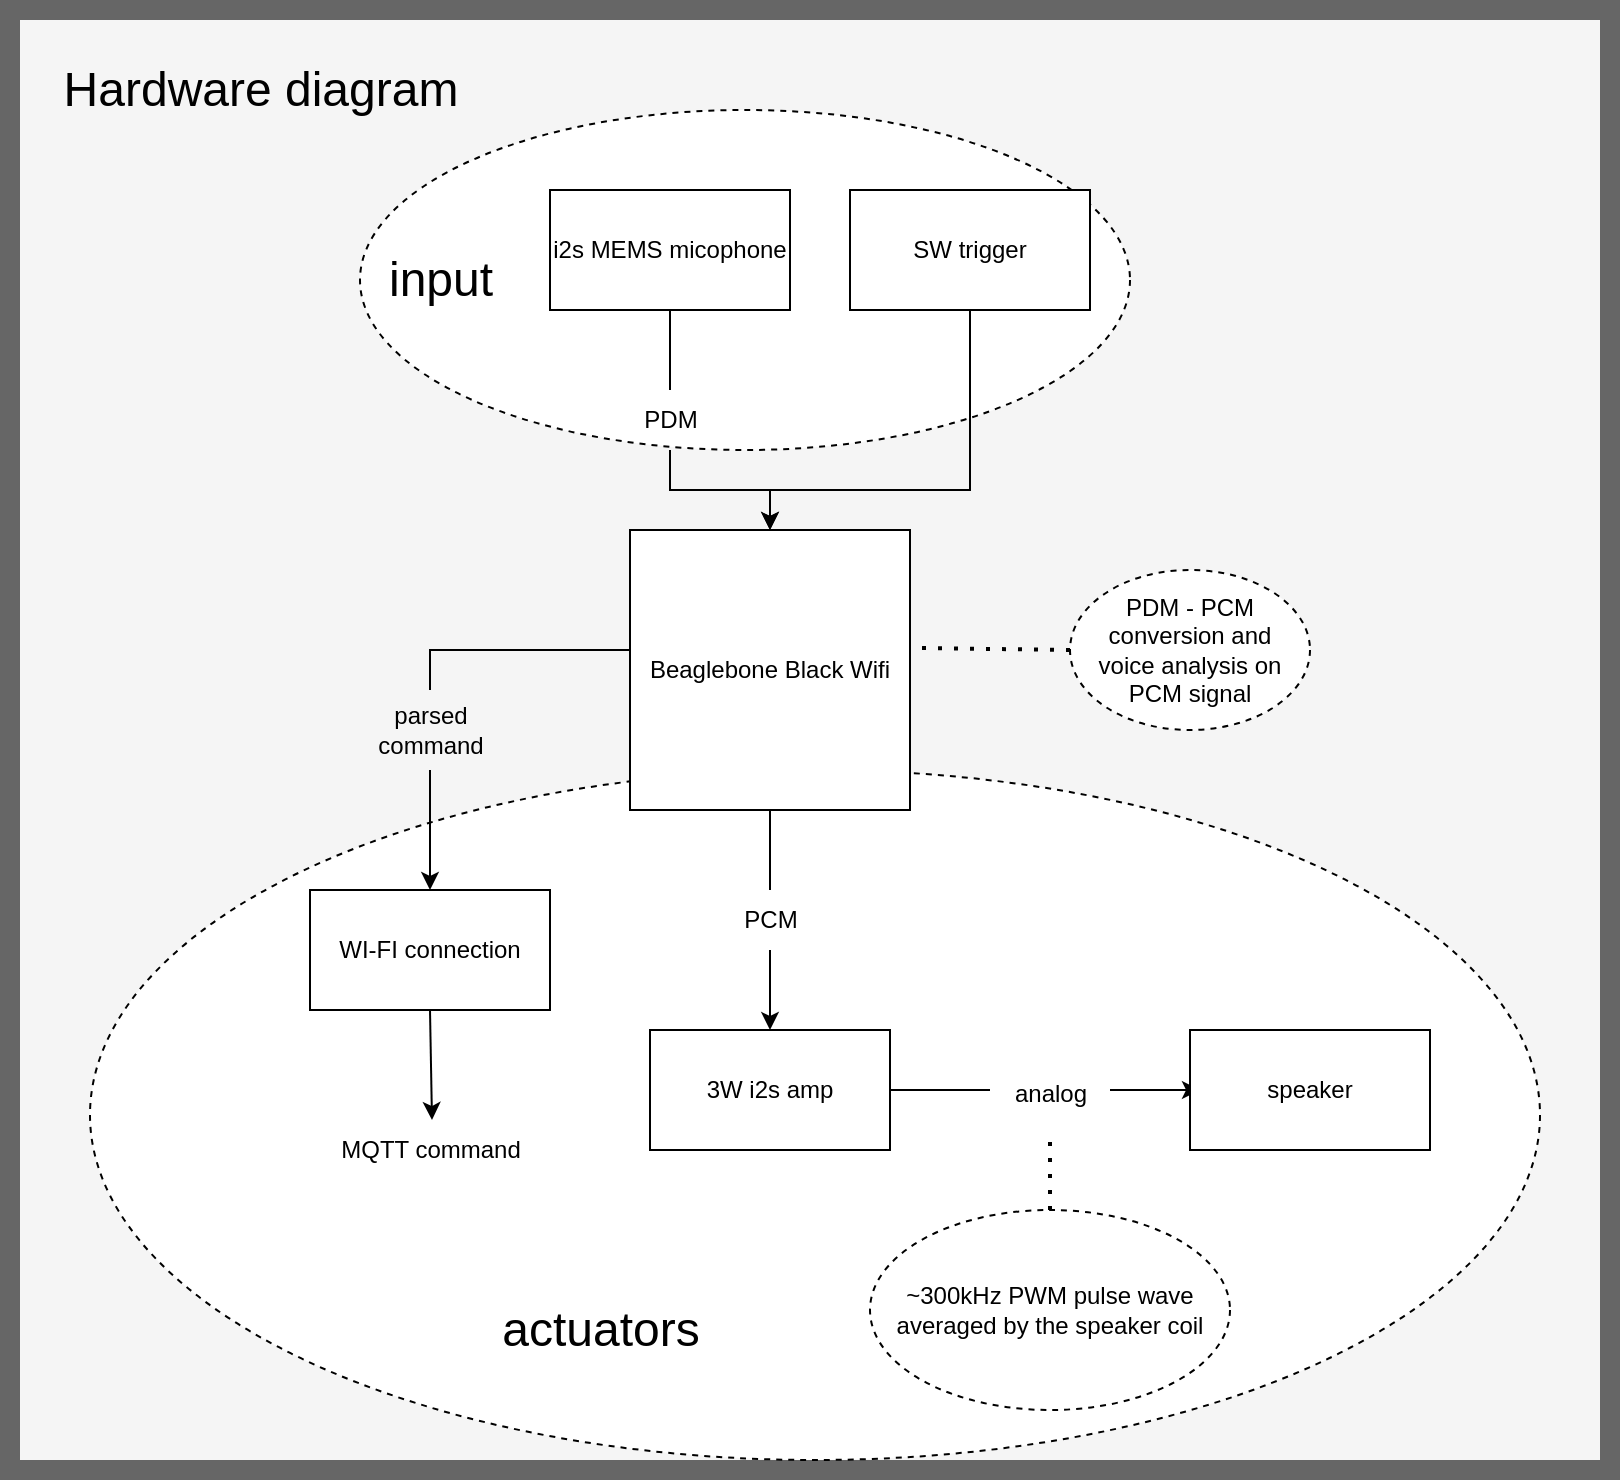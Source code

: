<mxfile version="20.3.6" type="github">
  <diagram id="sM7dTeMf5jetUyKNvWkQ" name="Page-1">
    <mxGraphModel dx="1422" dy="772" grid="1" gridSize="10" guides="1" tooltips="1" connect="1" arrows="1" fold="1" page="1" pageScale="1" pageWidth="850" pageHeight="1100" math="0" shadow="0">
      <root>
        <mxCell id="0" />
        <mxCell id="1" parent="0" />
        <mxCell id="4S98WuqxxE_fRCDPHOUg-58" value="" style="rounded=0;whiteSpace=wrap;html=1;fontSize=12;fillColor=#f5f5f5;fontColor=#333333;strokeColor=#666666;strokeWidth=10;" vertex="1" parent="1">
          <mxGeometry x="40" y="40" width="800" height="730" as="geometry" />
        </mxCell>
        <mxCell id="4S98WuqxxE_fRCDPHOUg-37" value="" style="ellipse;whiteSpace=wrap;html=1;dashed=1;fontSize=16;" vertex="1" parent="1">
          <mxGeometry x="80" y="420" width="725" height="345" as="geometry" />
        </mxCell>
        <mxCell id="4S98WuqxxE_fRCDPHOUg-21" value="" style="ellipse;whiteSpace=wrap;html=1;dashed=1;fontSize=16;" vertex="1" parent="1">
          <mxGeometry x="215" y="90" width="385" height="170" as="geometry" />
        </mxCell>
        <mxCell id="4S98WuqxxE_fRCDPHOUg-1" style="edgeStyle=orthogonalEdgeStyle;rounded=0;orthogonalLoop=1;jettySize=auto;html=1;entryX=0.5;entryY=0;entryDx=0;entryDy=0;startArrow=none;" edge="1" parent="1" source="4S98WuqxxE_fRCDPHOUg-4" target="4S98WuqxxE_fRCDPHOUg-3">
          <mxGeometry relative="1" as="geometry" />
        </mxCell>
        <mxCell id="4S98WuqxxE_fRCDPHOUg-2" value="i2s MEMS micophone" style="rounded=0;whiteSpace=wrap;html=1;" vertex="1" parent="1">
          <mxGeometry x="310" y="130" width="120" height="60" as="geometry" />
        </mxCell>
        <mxCell id="4S98WuqxxE_fRCDPHOUg-48" style="edgeStyle=orthogonalEdgeStyle;rounded=0;orthogonalLoop=1;jettySize=auto;html=1;entryX=0.5;entryY=0;entryDx=0;entryDy=0;fontSize=12;startArrow=none;" edge="1" parent="1" source="4S98WuqxxE_fRCDPHOUg-7" target="4S98WuqxxE_fRCDPHOUg-5">
          <mxGeometry relative="1" as="geometry" />
        </mxCell>
        <mxCell id="4S98WuqxxE_fRCDPHOUg-54" style="edgeStyle=orthogonalEdgeStyle;rounded=0;orthogonalLoop=1;jettySize=auto;html=1;entryX=0.5;entryY=0;entryDx=0;entryDy=0;fontSize=12;endArrow=classic;endFill=1;startArrow=none;" edge="1" parent="1" source="4S98WuqxxE_fRCDPHOUg-45" target="4S98WuqxxE_fRCDPHOUg-43">
          <mxGeometry relative="1" as="geometry" />
        </mxCell>
        <mxCell id="4S98WuqxxE_fRCDPHOUg-3" value="Beaglebone Black Wifi" style="whiteSpace=wrap;html=1;aspect=fixed;" vertex="1" parent="1">
          <mxGeometry x="350" y="300" width="140" height="140" as="geometry" />
        </mxCell>
        <mxCell id="4S98WuqxxE_fRCDPHOUg-30" style="edgeStyle=orthogonalEdgeStyle;rounded=0;orthogonalLoop=1;jettySize=auto;html=1;entryX=0;entryY=0.5;entryDx=0;entryDy=0;fontSize=12;startArrow=none;" edge="1" parent="1" source="4S98WuqxxE_fRCDPHOUg-28">
          <mxGeometry relative="1" as="geometry">
            <mxPoint x="635" y="580" as="targetPoint" />
          </mxGeometry>
        </mxCell>
        <mxCell id="4S98WuqxxE_fRCDPHOUg-5" value="&lt;div&gt;3W i2s amp&lt;/div&gt;" style="rounded=0;whiteSpace=wrap;html=1;" vertex="1" parent="1">
          <mxGeometry x="360" y="550" width="120" height="60" as="geometry" />
        </mxCell>
        <mxCell id="4S98WuqxxE_fRCDPHOUg-9" value="&lt;div&gt;PDM - PCM conversion and&lt;br&gt;&lt;/div&gt;&lt;div&gt;voice analysis on PCM signal&lt;br&gt;&lt;/div&gt;" style="ellipse;whiteSpace=wrap;html=1;dashed=1;" vertex="1" parent="1">
          <mxGeometry x="570" y="320" width="120" height="80" as="geometry" />
        </mxCell>
        <mxCell id="4S98WuqxxE_fRCDPHOUg-12" value="" style="endArrow=none;dashed=1;html=1;dashPattern=1 3;strokeWidth=2;rounded=0;exitX=0;exitY=0.5;exitDx=0;exitDy=0;entryX=1;entryY=0.421;entryDx=0;entryDy=0;entryPerimeter=0;" edge="1" parent="1" source="4S98WuqxxE_fRCDPHOUg-9" target="4S98WuqxxE_fRCDPHOUg-3">
          <mxGeometry width="50" height="50" relative="1" as="geometry">
            <mxPoint x="400" y="430" as="sourcePoint" />
            <mxPoint x="450" y="380" as="targetPoint" />
          </mxGeometry>
        </mxCell>
        <mxCell id="4S98WuqxxE_fRCDPHOUg-14" value="Hardware diagram" style="text;html=1;align=center;verticalAlign=middle;resizable=0;points=[];autosize=1;strokeColor=none;fillColor=none;fontSize=24;" vertex="1" parent="1">
          <mxGeometry x="55" y="60" width="220" height="40" as="geometry" />
        </mxCell>
        <mxCell id="4S98WuqxxE_fRCDPHOUg-17" value="input" style="text;html=1;align=center;verticalAlign=middle;resizable=0;points=[];autosize=1;strokeColor=none;fillColor=none;fontSize=24;" vertex="1" parent="1">
          <mxGeometry x="215" y="155" width="80" height="40" as="geometry" />
        </mxCell>
        <mxCell id="4S98WuqxxE_fRCDPHOUg-4" value="PDM" style="text;html=1;align=center;verticalAlign=middle;resizable=0;points=[];autosize=1;strokeColor=none;fillColor=none;" vertex="1" parent="1">
          <mxGeometry x="345" y="230" width="50" height="30" as="geometry" />
        </mxCell>
        <mxCell id="4S98WuqxxE_fRCDPHOUg-18" value="" style="edgeStyle=orthogonalEdgeStyle;rounded=0;orthogonalLoop=1;jettySize=auto;html=1;entryX=0.5;entryY=0;entryDx=0;entryDy=0;endArrow=none;" edge="1" parent="1" source="4S98WuqxxE_fRCDPHOUg-2" target="4S98WuqxxE_fRCDPHOUg-4">
          <mxGeometry relative="1" as="geometry">
            <mxPoint x="420" y="200" as="sourcePoint" />
            <mxPoint x="420" y="300" as="targetPoint" />
          </mxGeometry>
        </mxCell>
        <mxCell id="4S98WuqxxE_fRCDPHOUg-24" style="edgeStyle=orthogonalEdgeStyle;rounded=0;orthogonalLoop=1;jettySize=auto;html=1;entryX=0.5;entryY=0;entryDx=0;entryDy=0;fontSize=16;" edge="1" parent="1" source="4S98WuqxxE_fRCDPHOUg-22" target="4S98WuqxxE_fRCDPHOUg-3">
          <mxGeometry relative="1" as="geometry">
            <Array as="points">
              <mxPoint x="520" y="280" />
              <mxPoint x="420" y="280" />
            </Array>
          </mxGeometry>
        </mxCell>
        <mxCell id="4S98WuqxxE_fRCDPHOUg-22" value="SW trigger" style="rounded=0;whiteSpace=wrap;html=1;" vertex="1" parent="1">
          <mxGeometry x="460" y="130" width="120" height="60" as="geometry" />
        </mxCell>
        <mxCell id="4S98WuqxxE_fRCDPHOUg-26" value="speaker" style="rounded=0;whiteSpace=wrap;html=1;" vertex="1" parent="1">
          <mxGeometry x="630" y="550" width="120" height="60" as="geometry" />
        </mxCell>
        <mxCell id="4S98WuqxxE_fRCDPHOUg-28" value="&lt;font style=&quot;font-size: 12px;&quot;&gt;analog&lt;/font&gt;" style="text;html=1;align=center;verticalAlign=middle;resizable=0;points=[];autosize=1;strokeColor=none;fillColor=none;fontSize=16;" vertex="1" parent="1">
          <mxGeometry x="530" y="565" width="60" height="30" as="geometry" />
        </mxCell>
        <mxCell id="4S98WuqxxE_fRCDPHOUg-32" value="" style="edgeStyle=orthogonalEdgeStyle;rounded=0;orthogonalLoop=1;jettySize=auto;html=1;entryX=0;entryY=0.5;entryDx=0;entryDy=0;fontSize=12;endArrow=none;" edge="1" parent="1" source="4S98WuqxxE_fRCDPHOUg-5" target="4S98WuqxxE_fRCDPHOUg-28">
          <mxGeometry relative="1" as="geometry">
            <mxPoint x="485" y="585" as="sourcePoint" />
            <mxPoint x="635" y="585" as="targetPoint" />
          </mxGeometry>
        </mxCell>
        <mxCell id="4S98WuqxxE_fRCDPHOUg-33" value="~300kHz PWM pulse wave averaged by the speaker coil" style="ellipse;whiteSpace=wrap;html=1;dashed=1;" vertex="1" parent="1">
          <mxGeometry x="470" y="640" width="180" height="100" as="geometry" />
        </mxCell>
        <mxCell id="4S98WuqxxE_fRCDPHOUg-38" value="actuators" style="text;html=1;align=center;verticalAlign=middle;resizable=0;points=[];autosize=1;strokeColor=none;fillColor=none;fontSize=24;" vertex="1" parent="1">
          <mxGeometry x="275" y="680" width="120" height="40" as="geometry" />
        </mxCell>
        <mxCell id="4S98WuqxxE_fRCDPHOUg-43" value="WI-FI connection" style="rounded=0;whiteSpace=wrap;html=1;" vertex="1" parent="1">
          <mxGeometry x="190" y="480" width="120" height="60" as="geometry" />
        </mxCell>
        <mxCell id="4S98WuqxxE_fRCDPHOUg-7" value="PCM" style="text;html=1;align=center;verticalAlign=middle;resizable=0;points=[];autosize=1;strokeColor=none;fillColor=none;" vertex="1" parent="1">
          <mxGeometry x="395" y="480" width="50" height="30" as="geometry" />
        </mxCell>
        <mxCell id="4S98WuqxxE_fRCDPHOUg-49" value="" style="edgeStyle=orthogonalEdgeStyle;rounded=0;orthogonalLoop=1;jettySize=auto;html=1;entryX=0.5;entryY=0;entryDx=0;entryDy=0;fontSize=12;endArrow=none;" edge="1" parent="1" source="4S98WuqxxE_fRCDPHOUg-3" target="4S98WuqxxE_fRCDPHOUg-7">
          <mxGeometry relative="1" as="geometry">
            <mxPoint x="420" y="440" as="sourcePoint" />
            <mxPoint x="420" y="550" as="targetPoint" />
          </mxGeometry>
        </mxCell>
        <mxCell id="4S98WuqxxE_fRCDPHOUg-53" value="" style="endArrow=none;dashed=1;html=1;dashPattern=1 3;strokeWidth=2;rounded=0;fontSize=12;exitX=0.5;exitY=0;exitDx=0;exitDy=0;entryX=0.5;entryY=1.167;entryDx=0;entryDy=0;entryPerimeter=0;" edge="1" parent="1" source="4S98WuqxxE_fRCDPHOUg-33" target="4S98WuqxxE_fRCDPHOUg-28">
          <mxGeometry width="50" height="50" relative="1" as="geometry">
            <mxPoint x="400" y="520" as="sourcePoint" />
            <mxPoint x="450" y="470" as="targetPoint" />
          </mxGeometry>
        </mxCell>
        <mxCell id="4S98WuqxxE_fRCDPHOUg-45" value="&lt;div&gt;parsed &lt;br&gt;&lt;/div&gt;&lt;div&gt;command&lt;/div&gt;" style="text;html=1;align=center;verticalAlign=middle;resizable=0;points=[];autosize=1;strokeColor=none;fillColor=none;fontSize=12;" vertex="1" parent="1">
          <mxGeometry x="210" y="380" width="80" height="40" as="geometry" />
        </mxCell>
        <mxCell id="4S98WuqxxE_fRCDPHOUg-55" value="" style="edgeStyle=orthogonalEdgeStyle;rounded=0;orthogonalLoop=1;jettySize=auto;html=1;entryX=0.5;entryY=0;entryDx=0;entryDy=0;fontSize=12;endArrow=none;endFill=1;" edge="1" parent="1" source="4S98WuqxxE_fRCDPHOUg-3" target="4S98WuqxxE_fRCDPHOUg-45">
          <mxGeometry relative="1" as="geometry">
            <mxPoint x="350" y="370" as="sourcePoint" />
            <mxPoint x="250" y="480" as="targetPoint" />
            <Array as="points">
              <mxPoint x="250" y="360" />
            </Array>
          </mxGeometry>
        </mxCell>
        <mxCell id="4S98WuqxxE_fRCDPHOUg-56" value="" style="endArrow=classic;html=1;rounded=0;fontSize=12;exitX=0.5;exitY=1;exitDx=0;exitDy=0;" edge="1" parent="1" source="4S98WuqxxE_fRCDPHOUg-43">
          <mxGeometry width="50" height="50" relative="1" as="geometry">
            <mxPoint x="400" y="460" as="sourcePoint" />
            <mxPoint x="251" y="595" as="targetPoint" />
          </mxGeometry>
        </mxCell>
        <mxCell id="4S98WuqxxE_fRCDPHOUg-57" value="MQTT command" style="text;html=1;align=center;verticalAlign=middle;resizable=0;points=[];autosize=1;strokeColor=none;fillColor=none;fontSize=12;" vertex="1" parent="1">
          <mxGeometry x="195" y="595" width="110" height="30" as="geometry" />
        </mxCell>
      </root>
    </mxGraphModel>
  </diagram>
</mxfile>
